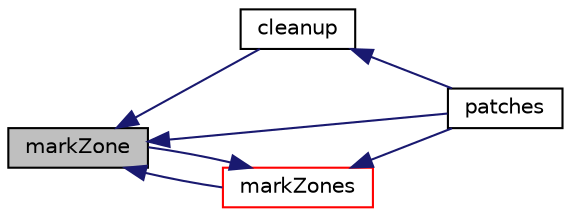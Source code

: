 digraph "markZone"
{
  bgcolor="transparent";
  edge [fontname="Helvetica",fontsize="10",labelfontname="Helvetica",labelfontsize="10"];
  node [fontname="Helvetica",fontsize="10",shape=record];
  rankdir="LR";
  Node1 [label="markZone",height=0.2,width=0.4,color="black", fillcolor="grey75", style="filled", fontcolor="black"];
  Node1 -> Node2 [dir="back",color="midnightblue",fontsize="10",style="solid",fontname="Helvetica"];
  Node2 [label="cleanup",height=0.2,width=0.4,color="black",URL="$a02757.html#a71fb3698346366a55da6e64bdf82a89f",tooltip="Remove non-valid triangles. "];
  Node2 -> Node3 [dir="back",color="midnightblue",fontsize="10",style="solid",fontname="Helvetica"];
  Node3 [label="patches",height=0.2,width=0.4,color="black",URL="$a02757.html#adf6d6f4f6576d5bd544f3ba396fa3946"];
  Node1 -> Node4 [dir="back",color="midnightblue",fontsize="10",style="solid",fontname="Helvetica"];
  Node4 [label="markZones",height=0.2,width=0.4,color="red",URL="$a02757.html#ae3c972838ac29abd5969ccf6d74c88ad",tooltip="(size and) fills faceZone with zone of face. Zone is area "];
  Node4 -> Node1 [dir="back",color="midnightblue",fontsize="10",style="solid",fontname="Helvetica"];
  Node4 -> Node3 [dir="back",color="midnightblue",fontsize="10",style="solid",fontname="Helvetica"];
  Node1 -> Node3 [dir="back",color="midnightblue",fontsize="10",style="solid",fontname="Helvetica"];
}
